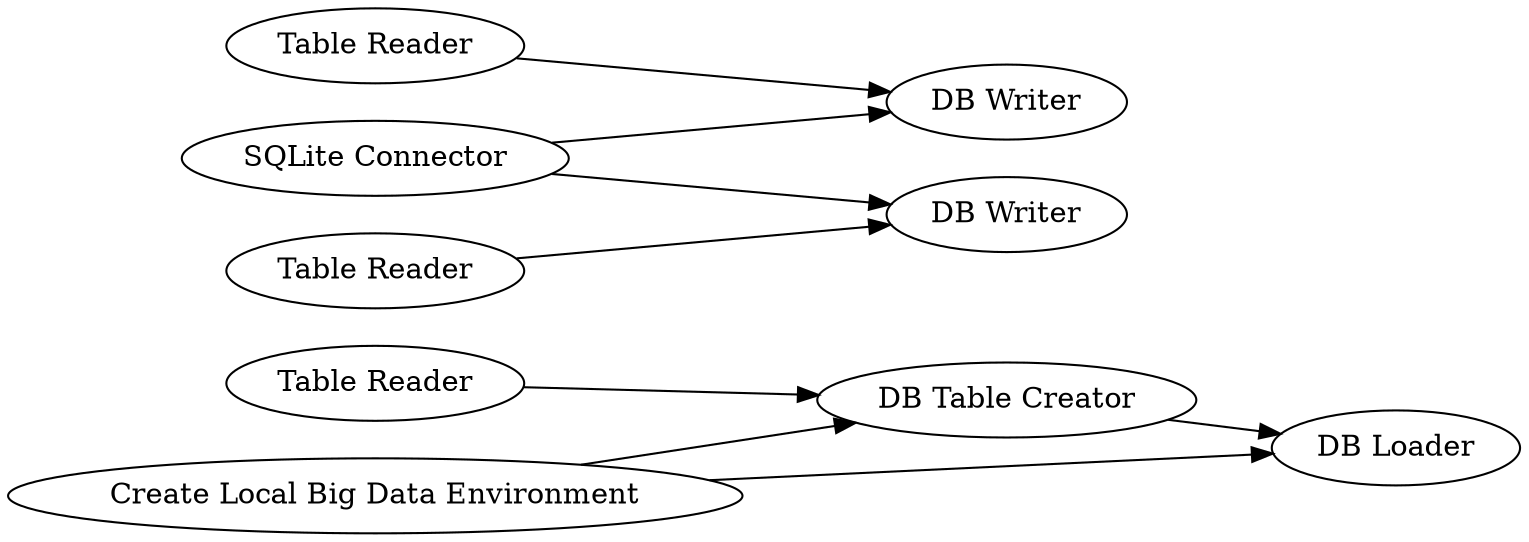 digraph {
	2361 -> 668
	2 -> 666
	2356 -> 2355
	1 -> 2353
	3 -> 2355
	2356 -> 2353
	2 -> 668
	668 -> 666
	2353 [label="DB Writer"]
	2355 [label="DB Writer"]
	1 [label="Table Reader"]
	2356 [label="SQLite Connector"]
	668 [label="DB Table Creator"]
	2361 [label="Table Reader"]
	2 [label="Create Local Big Data Environment"]
	3 [label="Table Reader"]
	666 [label="DB Loader"]
	rankdir=LR
}
